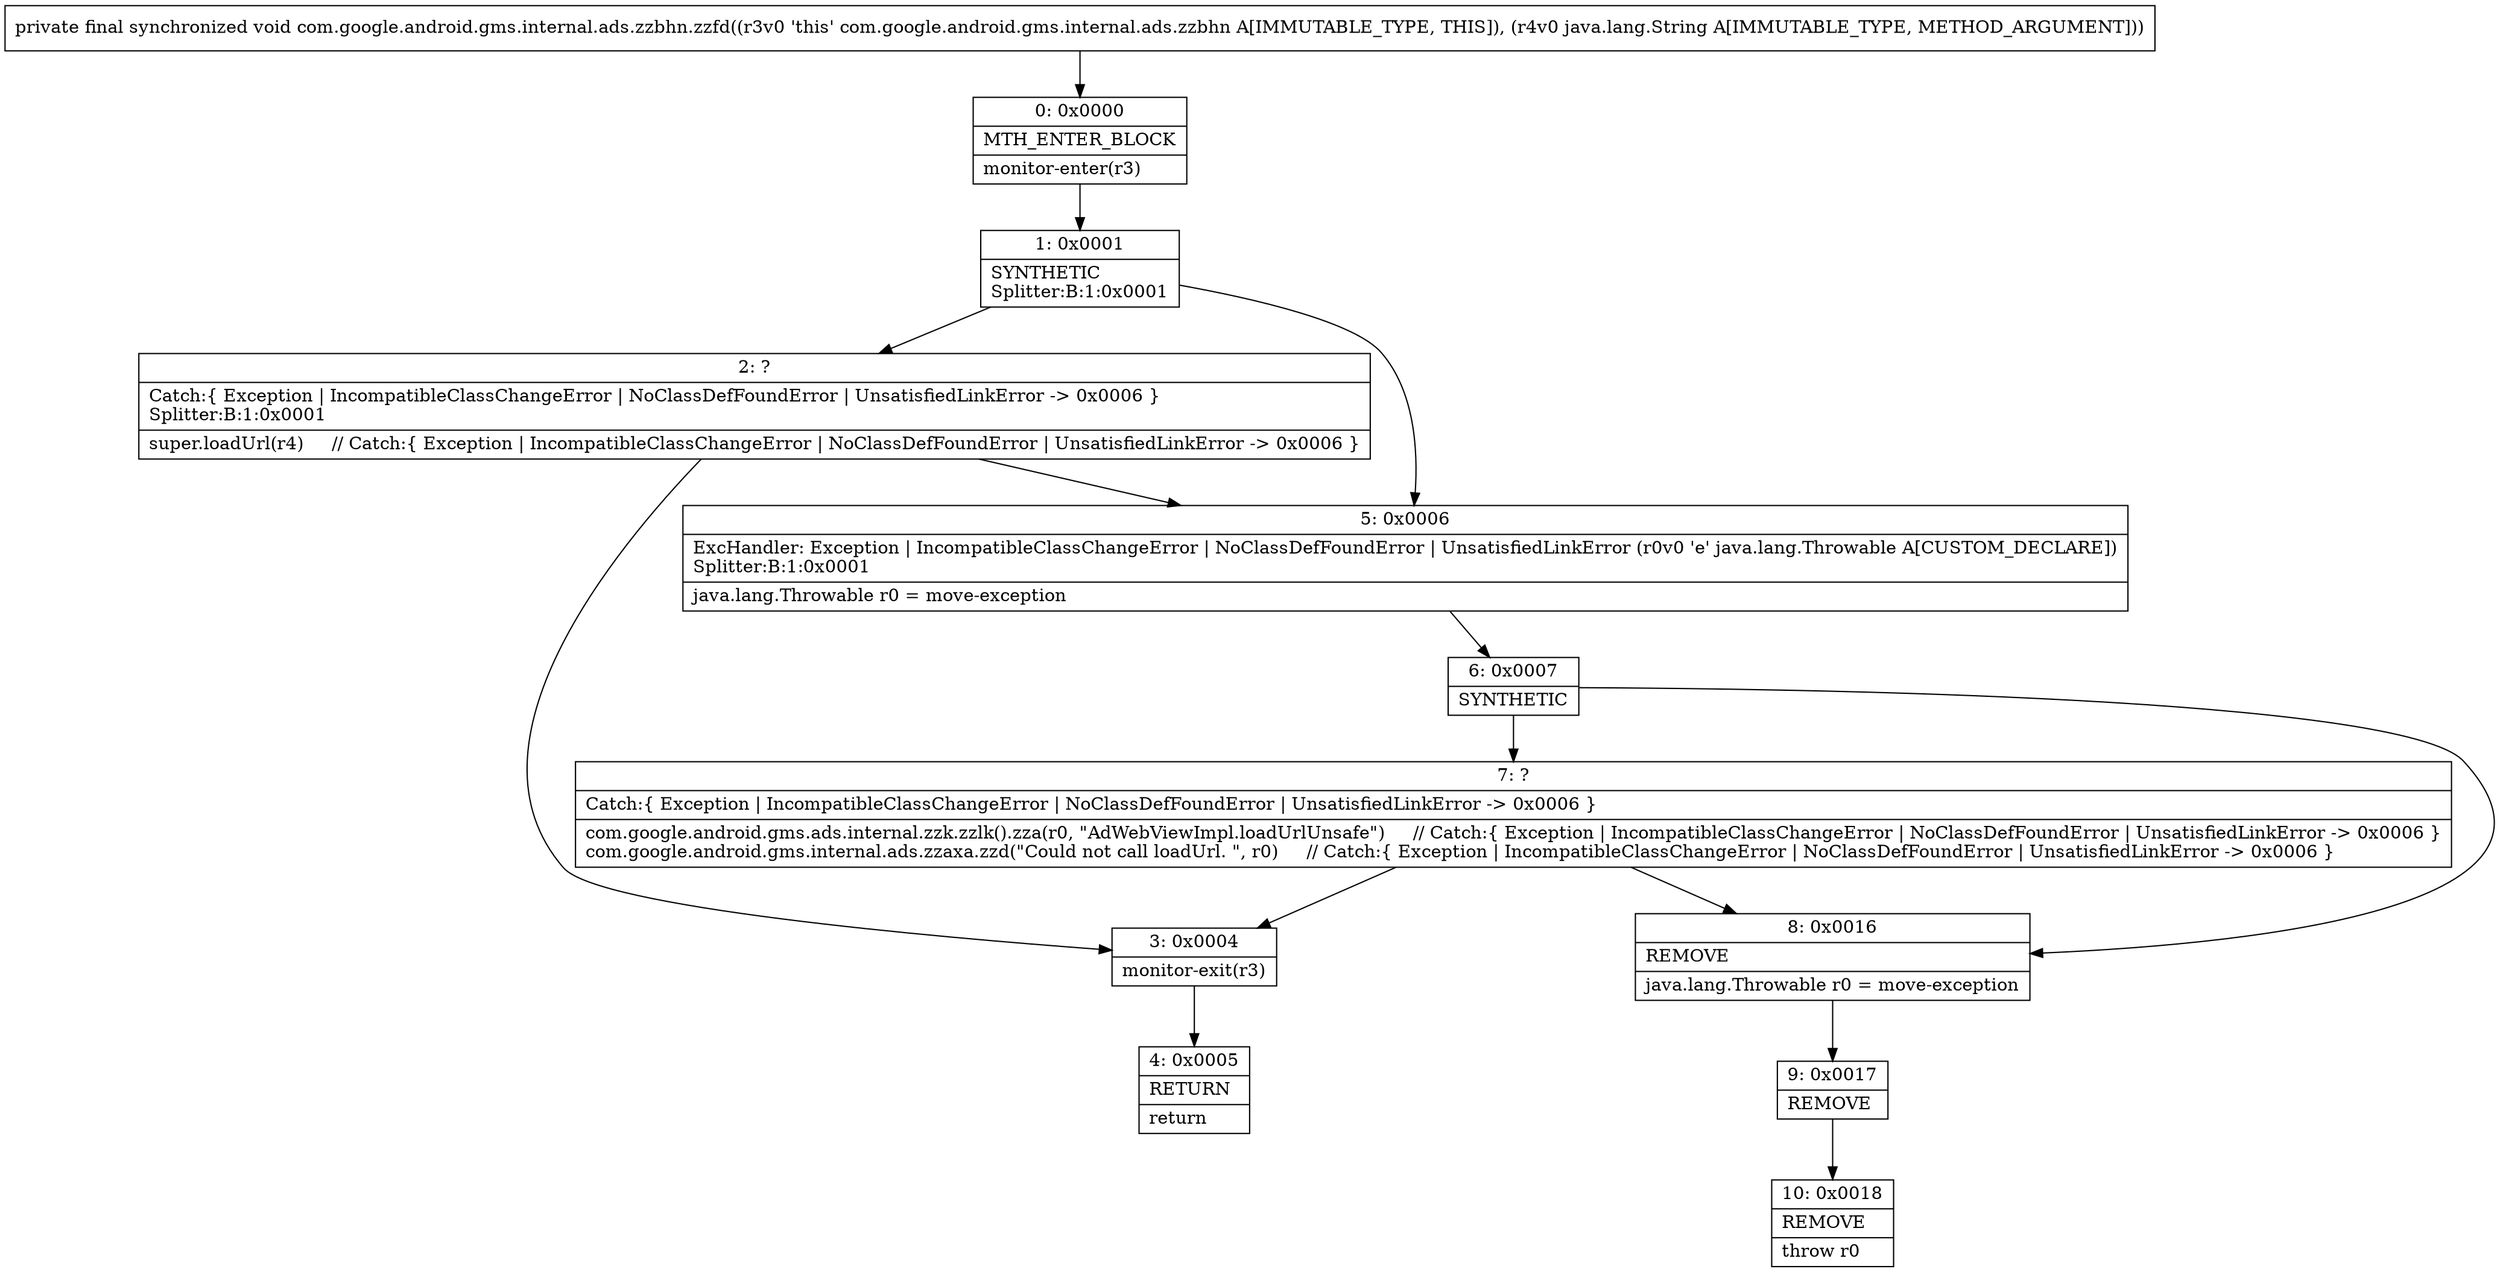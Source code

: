 digraph "CFG forcom.google.android.gms.internal.ads.zzbhn.zzfd(Ljava\/lang\/String;)V" {
Node_0 [shape=record,label="{0\:\ 0x0000|MTH_ENTER_BLOCK\l|monitor\-enter(r3)\l}"];
Node_1 [shape=record,label="{1\:\ 0x0001|SYNTHETIC\lSplitter:B:1:0x0001\l}"];
Node_2 [shape=record,label="{2\:\ ?|Catch:\{ Exception \| IncompatibleClassChangeError \| NoClassDefFoundError \| UnsatisfiedLinkError \-\> 0x0006 \}\lSplitter:B:1:0x0001\l|super.loadUrl(r4)     \/\/ Catch:\{ Exception \| IncompatibleClassChangeError \| NoClassDefFoundError \| UnsatisfiedLinkError \-\> 0x0006 \}\l}"];
Node_3 [shape=record,label="{3\:\ 0x0004|monitor\-exit(r3)\l}"];
Node_4 [shape=record,label="{4\:\ 0x0005|RETURN\l|return\l}"];
Node_5 [shape=record,label="{5\:\ 0x0006|ExcHandler: Exception \| IncompatibleClassChangeError \| NoClassDefFoundError \| UnsatisfiedLinkError (r0v0 'e' java.lang.Throwable A[CUSTOM_DECLARE])\lSplitter:B:1:0x0001\l|java.lang.Throwable r0 = move\-exception\l}"];
Node_6 [shape=record,label="{6\:\ 0x0007|SYNTHETIC\l}"];
Node_7 [shape=record,label="{7\:\ ?|Catch:\{ Exception \| IncompatibleClassChangeError \| NoClassDefFoundError \| UnsatisfiedLinkError \-\> 0x0006 \}\l|com.google.android.gms.ads.internal.zzk.zzlk().zza(r0, \"AdWebViewImpl.loadUrlUnsafe\")     \/\/ Catch:\{ Exception \| IncompatibleClassChangeError \| NoClassDefFoundError \| UnsatisfiedLinkError \-\> 0x0006 \}\lcom.google.android.gms.internal.ads.zzaxa.zzd(\"Could not call loadUrl. \", r0)     \/\/ Catch:\{ Exception \| IncompatibleClassChangeError \| NoClassDefFoundError \| UnsatisfiedLinkError \-\> 0x0006 \}\l}"];
Node_8 [shape=record,label="{8\:\ 0x0016|REMOVE\l|java.lang.Throwable r0 = move\-exception\l}"];
Node_9 [shape=record,label="{9\:\ 0x0017|REMOVE\l}"];
Node_10 [shape=record,label="{10\:\ 0x0018|REMOVE\l|throw r0\l}"];
MethodNode[shape=record,label="{private final synchronized void com.google.android.gms.internal.ads.zzbhn.zzfd((r3v0 'this' com.google.android.gms.internal.ads.zzbhn A[IMMUTABLE_TYPE, THIS]), (r4v0 java.lang.String A[IMMUTABLE_TYPE, METHOD_ARGUMENT])) }"];
MethodNode -> Node_0;
Node_0 -> Node_1;
Node_1 -> Node_2;
Node_1 -> Node_5;
Node_2 -> Node_3;
Node_2 -> Node_5;
Node_3 -> Node_4;
Node_5 -> Node_6;
Node_6 -> Node_7;
Node_6 -> Node_8;
Node_7 -> Node_8;
Node_7 -> Node_3;
Node_8 -> Node_9;
Node_9 -> Node_10;
}


